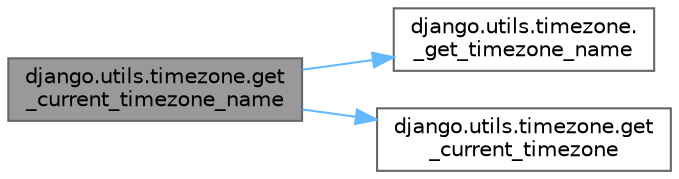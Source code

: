 digraph "django.utils.timezone.get_current_timezone_name"
{
 // LATEX_PDF_SIZE
  bgcolor="transparent";
  edge [fontname=Helvetica,fontsize=10,labelfontname=Helvetica,labelfontsize=10];
  node [fontname=Helvetica,fontsize=10,shape=box,height=0.2,width=0.4];
  rankdir="LR";
  Node1 [id="Node000001",label="django.utils.timezone.get\l_current_timezone_name",height=0.2,width=0.4,color="gray40", fillcolor="grey60", style="filled", fontcolor="black",tooltip=" "];
  Node1 -> Node2 [id="edge1_Node000001_Node000002",color="steelblue1",style="solid",tooltip=" "];
  Node2 [id="Node000002",label="django.utils.timezone.\l_get_timezone_name",height=0.2,width=0.4,color="grey40", fillcolor="white", style="filled",URL="$namespacedjango_1_1utils_1_1timezone.html#a7053c15a5f15801dc16097e640d188dd",tooltip=" "];
  Node1 -> Node3 [id="edge2_Node000001_Node000003",color="steelblue1",style="solid",tooltip=" "];
  Node3 [id="Node000003",label="django.utils.timezone.get\l_current_timezone",height=0.2,width=0.4,color="grey40", fillcolor="white", style="filled",URL="$namespacedjango_1_1utils_1_1timezone.html#a19895bbccea4280110e7bec55387e4dc",tooltip=" "];
}
